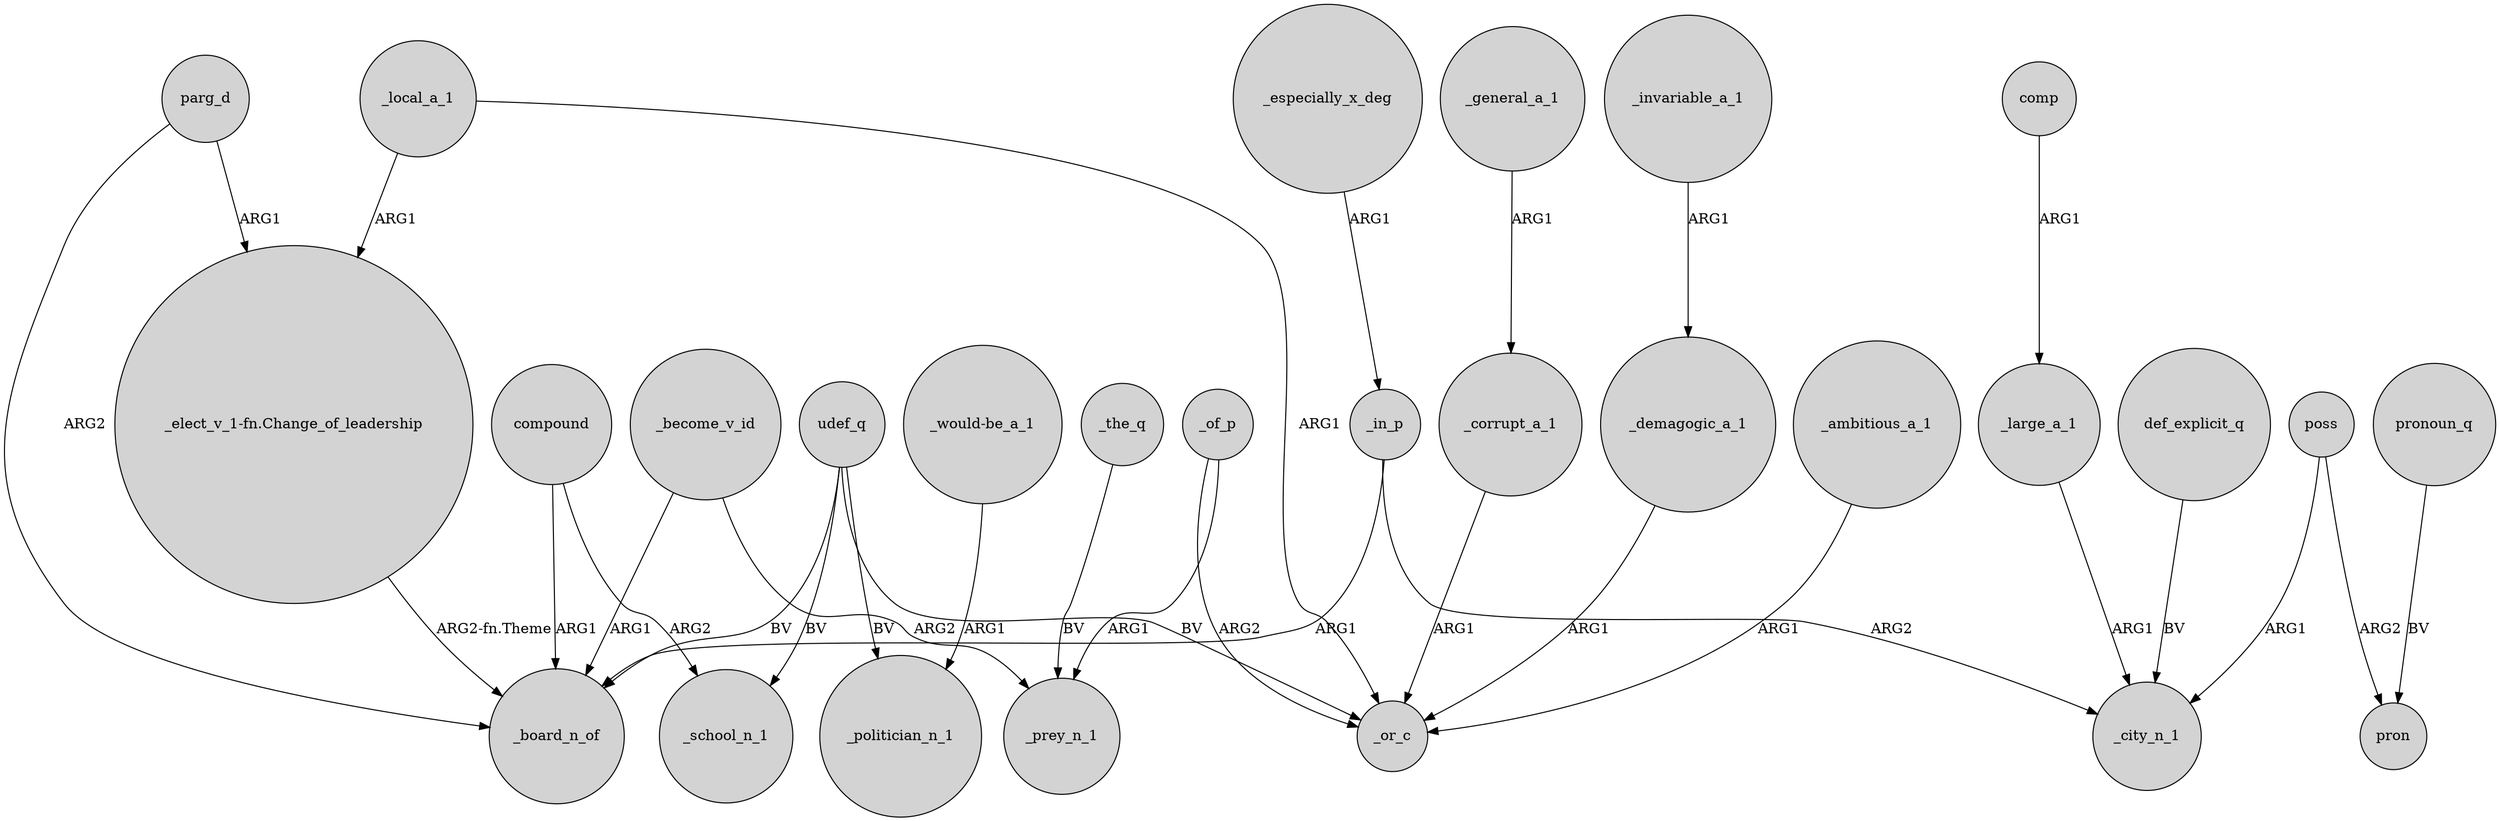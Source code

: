 digraph {
	node [shape=circle style=filled]
	_become_v_id -> _board_n_of [label=ARG1]
	_of_p -> _prey_n_1 [label=ARG1]
	_corrupt_a_1 -> _or_c [label=ARG1]
	poss -> pron [label=ARG2]
	compound -> _board_n_of [label=ARG1]
	comp -> _large_a_1 [label=ARG1]
	_demagogic_a_1 -> _or_c [label=ARG1]
	poss -> _city_n_1 [label=ARG1]
	_local_a_1 -> _or_c [label=ARG1]
	_become_v_id -> _prey_n_1 [label=ARG2]
	udef_q -> _board_n_of [label=BV]
	_ambitious_a_1 -> _or_c [label=ARG1]
	parg_d -> "_elect_v_1-fn.Change_of_leadership" [label=ARG1]
	udef_q -> _or_c [label=BV]
	udef_q -> _politician_n_1 [label=BV]
	_local_a_1 -> "_elect_v_1-fn.Change_of_leadership" [label=ARG1]
	_in_p -> _city_n_1 [label=ARG2]
	pronoun_q -> pron [label=BV]
	def_explicit_q -> _city_n_1 [label=BV]
	_of_p -> _or_c [label=ARG2]
	_the_q -> _prey_n_1 [label=BV]
	_large_a_1 -> _city_n_1 [label=ARG1]
	_especially_x_deg -> _in_p [label=ARG1]
	"_elect_v_1-fn.Change_of_leadership" -> _board_n_of [label="ARG2-fn.Theme"]
	parg_d -> _board_n_of [label=ARG2]
	_in_p -> _board_n_of [label=ARG1]
	compound -> _school_n_1 [label=ARG2]
	udef_q -> _school_n_1 [label=BV]
	_general_a_1 -> _corrupt_a_1 [label=ARG1]
	"_would-be_a_1" -> _politician_n_1 [label=ARG1]
	_invariable_a_1 -> _demagogic_a_1 [label=ARG1]
}
